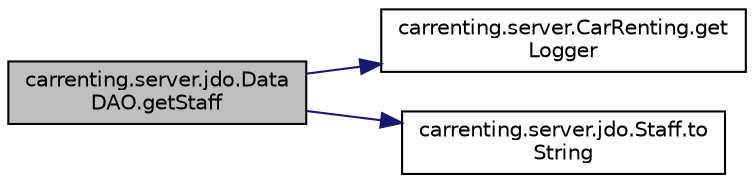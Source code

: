 digraph "carrenting.server.jdo.DataDAO.getStaff"
{
 // LATEX_PDF_SIZE
  edge [fontname="Helvetica",fontsize="10",labelfontname="Helvetica",labelfontsize="10"];
  node [fontname="Helvetica",fontsize="10",shape=record];
  rankdir="LR";
  Node46 [label="carrenting.server.jdo.Data\lDAO.getStaff",height=0.2,width=0.4,color="black", fillcolor="grey75", style="filled", fontcolor="black",tooltip=" "];
  Node46 -> Node47 [color="midnightblue",fontsize="10",style="solid",fontname="Helvetica"];
  Node47 [label="carrenting.server.CarRenting.get\lLogger",height=0.2,width=0.4,color="black", fillcolor="white", style="filled",URL="$classcarrenting_1_1server_1_1_car_renting.html#ab6247bc987fa497393e8db651849f845",tooltip=" "];
  Node46 -> Node48 [color="midnightblue",fontsize="10",style="solid",fontname="Helvetica"];
  Node48 [label="carrenting.server.jdo.Staff.to\lString",height=0.2,width=0.4,color="black", fillcolor="white", style="filled",URL="$classcarrenting_1_1server_1_1jdo_1_1_staff.html#a4b37251253fe5f6bce2a0ef4561c35ac",tooltip=" "];
}
